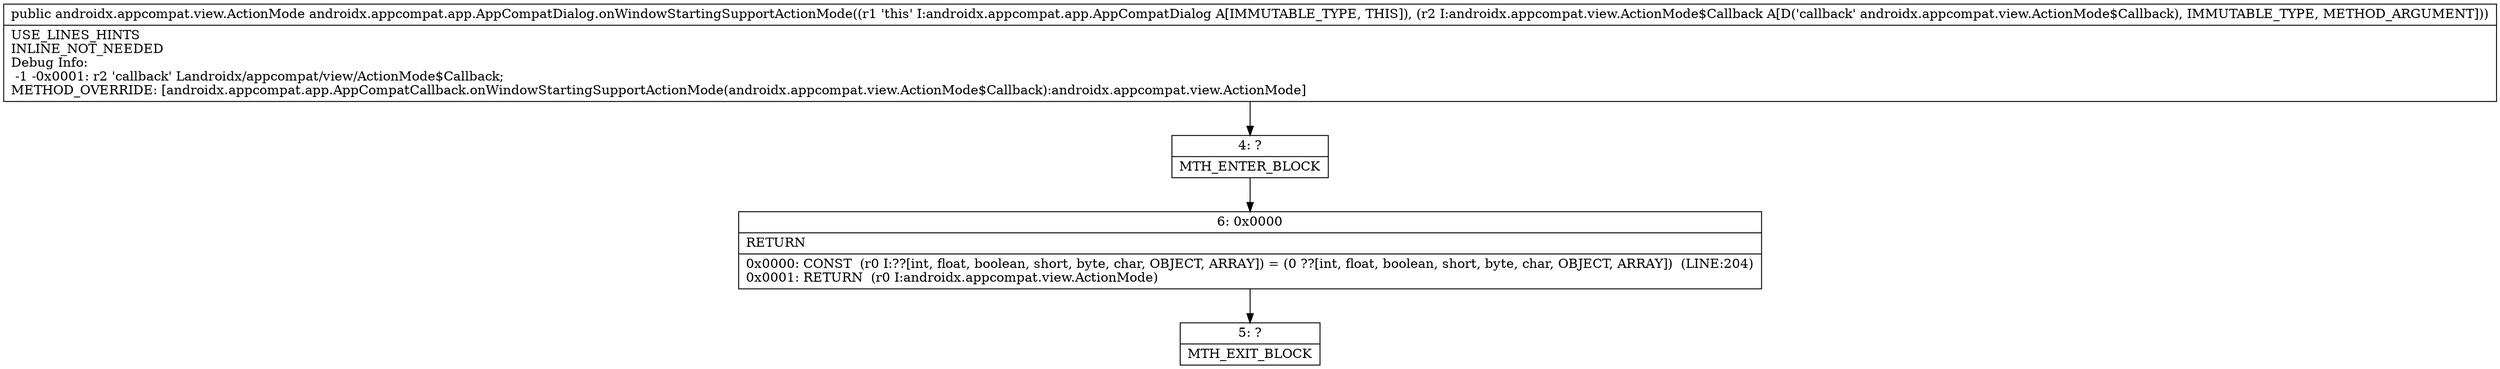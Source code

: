 digraph "CFG forandroidx.appcompat.app.AppCompatDialog.onWindowStartingSupportActionMode(Landroidx\/appcompat\/view\/ActionMode$Callback;)Landroidx\/appcompat\/view\/ActionMode;" {
Node_4 [shape=record,label="{4\:\ ?|MTH_ENTER_BLOCK\l}"];
Node_6 [shape=record,label="{6\:\ 0x0000|RETURN\l|0x0000: CONST  (r0 I:??[int, float, boolean, short, byte, char, OBJECT, ARRAY]) = (0 ??[int, float, boolean, short, byte, char, OBJECT, ARRAY])  (LINE:204)\l0x0001: RETURN  (r0 I:androidx.appcompat.view.ActionMode) \l}"];
Node_5 [shape=record,label="{5\:\ ?|MTH_EXIT_BLOCK\l}"];
MethodNode[shape=record,label="{public androidx.appcompat.view.ActionMode androidx.appcompat.app.AppCompatDialog.onWindowStartingSupportActionMode((r1 'this' I:androidx.appcompat.app.AppCompatDialog A[IMMUTABLE_TYPE, THIS]), (r2 I:androidx.appcompat.view.ActionMode$Callback A[D('callback' androidx.appcompat.view.ActionMode$Callback), IMMUTABLE_TYPE, METHOD_ARGUMENT]))  | USE_LINES_HINTS\lINLINE_NOT_NEEDED\lDebug Info:\l  \-1 \-0x0001: r2 'callback' Landroidx\/appcompat\/view\/ActionMode$Callback;\lMETHOD_OVERRIDE: [androidx.appcompat.app.AppCompatCallback.onWindowStartingSupportActionMode(androidx.appcompat.view.ActionMode$Callback):androidx.appcompat.view.ActionMode]\l}"];
MethodNode -> Node_4;Node_4 -> Node_6;
Node_6 -> Node_5;
}

